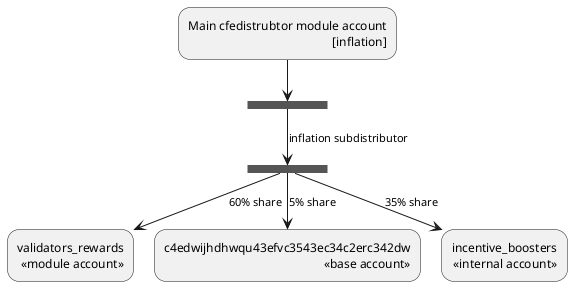 @startuml
"Main cfedistrubtor module account\r[inflation]" --> ===B1===

===B1=== -->[inflation subdistributor] ===B2===

===B2=== -->[60% share] "validators_rewards\r<<module account>>"
===B2=== -->[5% share] "c4edwijhdhwqu43efvc3543ec34c2erc342dw\r<<base account>>"
===B2=== -->[35% share] "incentive_boosters\r<<internal account>>"
@enduml